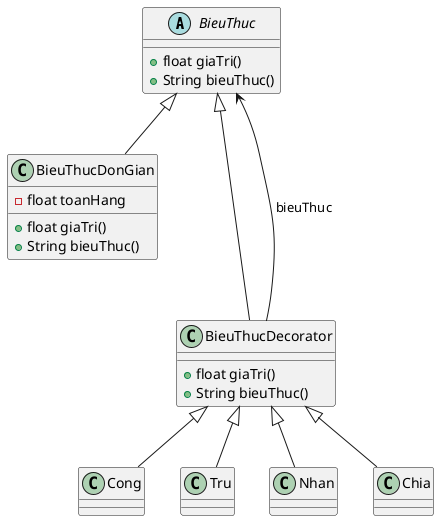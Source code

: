 @startuml
'https://plantuml.com/class-diagram

abstract class BieuThuc
{
    + float giaTri()
    + String bieuThuc()
}

class BieuThucDonGian
{
    - float toanHang
    + float giaTri()
    + String bieuThuc()
}

class BieuThucDecorator {
    + float giaTri()
    + String bieuThuc()
}

class Cong
class Tru
class Nhan
class Chia


BieuThuc <|-- BieuThucDonGian
BieuThuc <|-- BieuThucDecorator
BieuThuc <--- BieuThucDecorator: bieuThuc
BieuThucDecorator <|-- Cong
BieuThucDecorator <|-- Tru
BieuThucDecorator <|-- Nhan
BieuThucDecorator <|-- Chia

@enduml